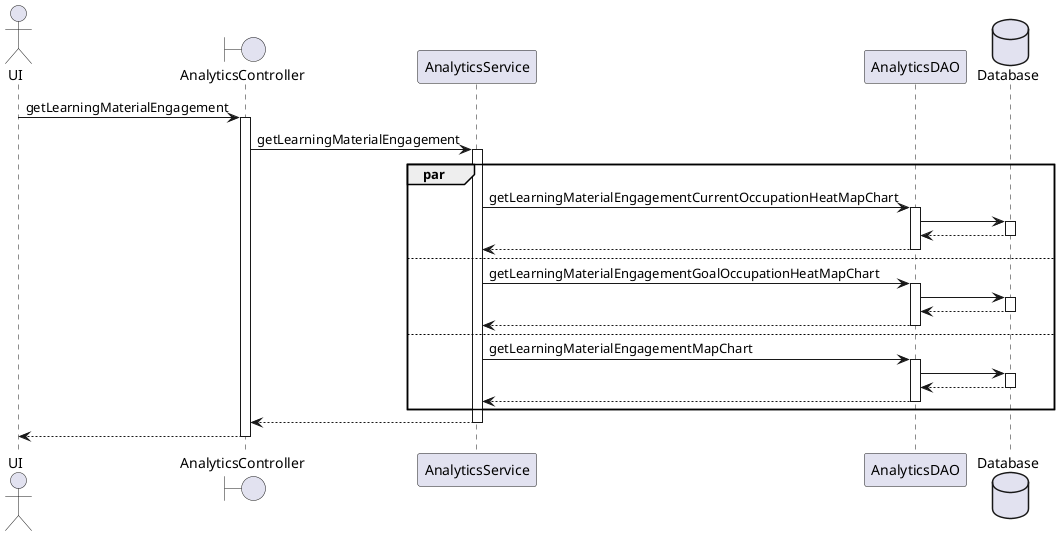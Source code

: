 @startuml

autoactivate on

actor UI
boundary AnalyticsController
participant AnalyticsService
participant AnalyticsDAO
database Database

UI -> AnalyticsController : getLearningMaterialEngagement
AnalyticsController -> AnalyticsService : getLearningMaterialEngagement
par
    AnalyticsService -> AnalyticsDAO : getLearningMaterialEngagementCurrentOccupationHeatMapChart
    AnalyticsDAO -> Database
    return
    return
else
    AnalyticsService -> AnalyticsDAO : getLearningMaterialEngagementGoalOccupationHeatMapChart
    AnalyticsDAO -> Database
    return
    return
else
    AnalyticsService -> AnalyticsDAO : getLearningMaterialEngagementMapChart
    AnalyticsDAO -> Database
    return
    return
end
return
return

@enduml